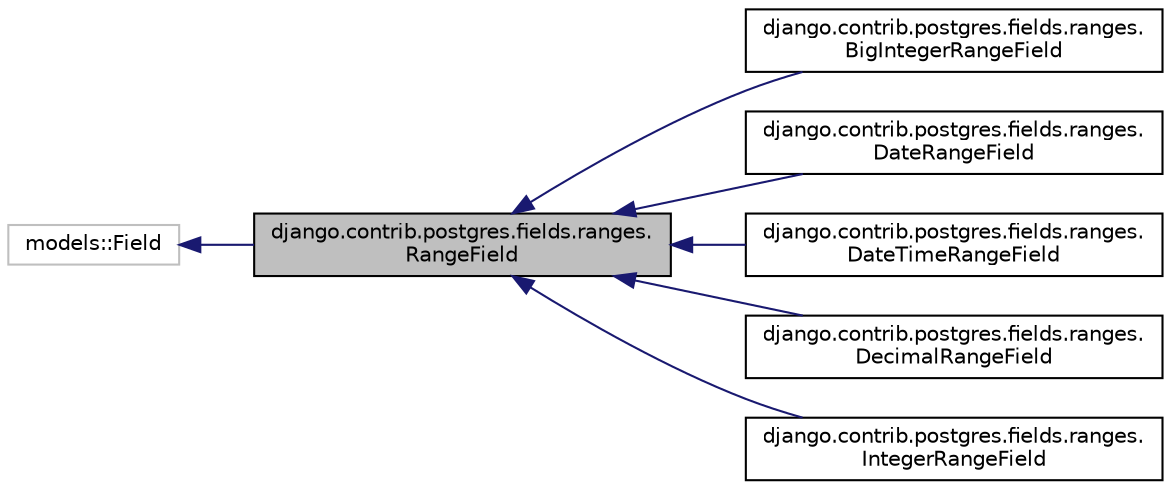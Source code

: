 digraph "django.contrib.postgres.fields.ranges.RangeField"
{
 // LATEX_PDF_SIZE
  edge [fontname="Helvetica",fontsize="10",labelfontname="Helvetica",labelfontsize="10"];
  node [fontname="Helvetica",fontsize="10",shape=record];
  rankdir="LR";
  Node1 [label="django.contrib.postgres.fields.ranges.\lRangeField",height=0.2,width=0.4,color="black", fillcolor="grey75", style="filled", fontcolor="black",tooltip=" "];
  Node2 -> Node1 [dir="back",color="midnightblue",fontsize="10",style="solid",fontname="Helvetica"];
  Node2 [label="models::Field",height=0.2,width=0.4,color="grey75", fillcolor="white", style="filled",tooltip=" "];
  Node1 -> Node3 [dir="back",color="midnightblue",fontsize="10",style="solid",fontname="Helvetica"];
  Node3 [label="django.contrib.postgres.fields.ranges.\lBigIntegerRangeField",height=0.2,width=0.4,color="black", fillcolor="white", style="filled",URL="$d7/d7a/classdjango_1_1contrib_1_1postgres_1_1fields_1_1ranges_1_1_big_integer_range_field.html",tooltip=" "];
  Node1 -> Node4 [dir="back",color="midnightblue",fontsize="10",style="solid",fontname="Helvetica"];
  Node4 [label="django.contrib.postgres.fields.ranges.\lDateRangeField",height=0.2,width=0.4,color="black", fillcolor="white", style="filled",URL="$d7/d0d/classdjango_1_1contrib_1_1postgres_1_1fields_1_1ranges_1_1_date_range_field.html",tooltip=" "];
  Node1 -> Node5 [dir="back",color="midnightblue",fontsize="10",style="solid",fontname="Helvetica"];
  Node5 [label="django.contrib.postgres.fields.ranges.\lDateTimeRangeField",height=0.2,width=0.4,color="black", fillcolor="white", style="filled",URL="$d1/d6a/classdjango_1_1contrib_1_1postgres_1_1fields_1_1ranges_1_1_date_time_range_field.html",tooltip=" "];
  Node1 -> Node6 [dir="back",color="midnightblue",fontsize="10",style="solid",fontname="Helvetica"];
  Node6 [label="django.contrib.postgres.fields.ranges.\lDecimalRangeField",height=0.2,width=0.4,color="black", fillcolor="white", style="filled",URL="$d4/dfb/classdjango_1_1contrib_1_1postgres_1_1fields_1_1ranges_1_1_decimal_range_field.html",tooltip=" "];
  Node1 -> Node7 [dir="back",color="midnightblue",fontsize="10",style="solid",fontname="Helvetica"];
  Node7 [label="django.contrib.postgres.fields.ranges.\lIntegerRangeField",height=0.2,width=0.4,color="black", fillcolor="white", style="filled",URL="$d1/d8c/classdjango_1_1contrib_1_1postgres_1_1fields_1_1ranges_1_1_integer_range_field.html",tooltip=" "];
}
